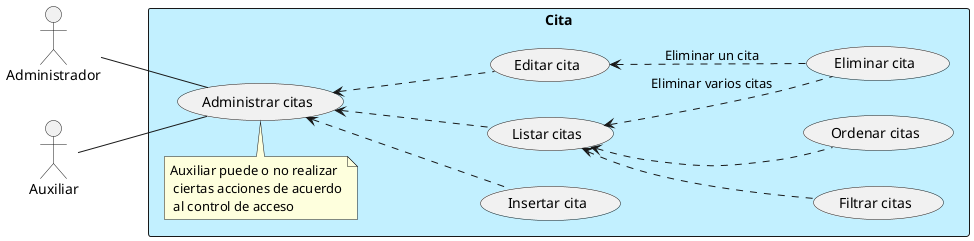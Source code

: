 @startuml
left to right direction
actor Administrador
actor Auxiliar

rectangle Cita #APPLICATION {
  usecase "Insertar cita" as C
  usecase "Listar citas" as R
  usecase "Editar cita" as U
  usecase "Eliminar cita" as D
  usecase "Filtrar citas" as Searchable
  usecase "Ordenar citas" as Sortable
  usecase "Administrar citas" as CRUD
  note "Auxiliar puede o no realizar\r\n ciertas acciones de acuerdo\r\n al control de acceso" as Acl
}

CRUD <--. C
CRUD <--. R
CRUD <--. U

R <.. Searchable
R <.. Sortable
U <.. D: "Eliminar un cita"
R <.. D: "Eliminar varios citas"

Administrador -- CRUD
Auxiliar -- CRUD
Acl - CRUD
@enduml
